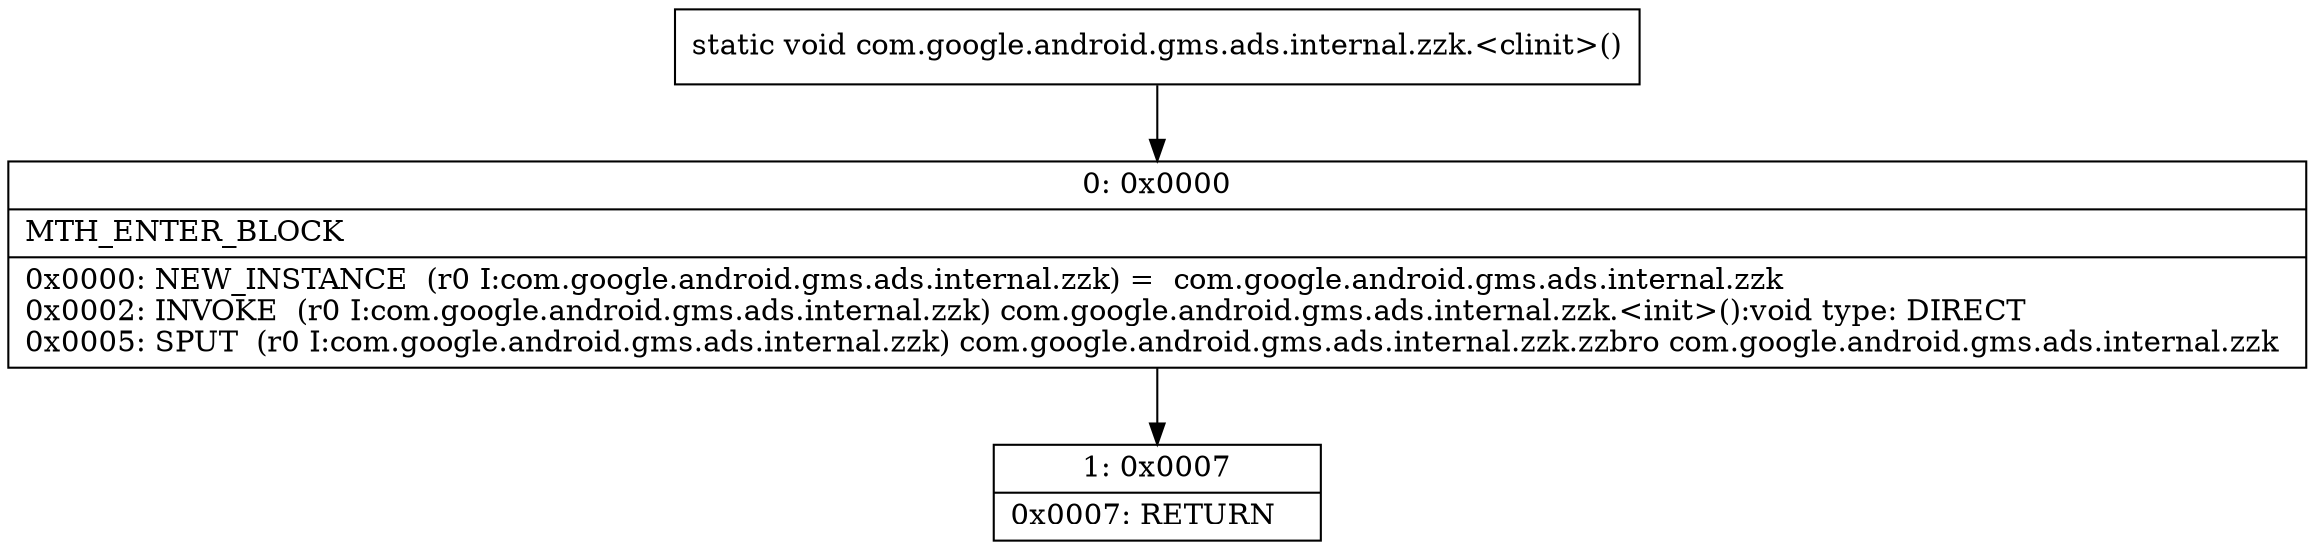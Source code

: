 digraph "CFG forcom.google.android.gms.ads.internal.zzk.\<clinit\>()V" {
Node_0 [shape=record,label="{0\:\ 0x0000|MTH_ENTER_BLOCK\l|0x0000: NEW_INSTANCE  (r0 I:com.google.android.gms.ads.internal.zzk) =  com.google.android.gms.ads.internal.zzk \l0x0002: INVOKE  (r0 I:com.google.android.gms.ads.internal.zzk) com.google.android.gms.ads.internal.zzk.\<init\>():void type: DIRECT \l0x0005: SPUT  (r0 I:com.google.android.gms.ads.internal.zzk) com.google.android.gms.ads.internal.zzk.zzbro com.google.android.gms.ads.internal.zzk \l}"];
Node_1 [shape=record,label="{1\:\ 0x0007|0x0007: RETURN   \l}"];
MethodNode[shape=record,label="{static void com.google.android.gms.ads.internal.zzk.\<clinit\>() }"];
MethodNode -> Node_0;
Node_0 -> Node_1;
}

